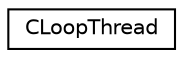 digraph "Graphical Class Hierarchy"
{
 // LATEX_PDF_SIZE
  edge [fontname="Helvetica",fontsize="10",labelfontname="Helvetica",labelfontsize="10"];
  node [fontname="Helvetica",fontsize="10",shape=record];
  rankdir="LR";
  Node0 [label="CLoopThread",height=0.2,width=0.4,color="black", fillcolor="white", style="filled",URL="$struct_c_loop_thread.html",tooltip=" "];
}
